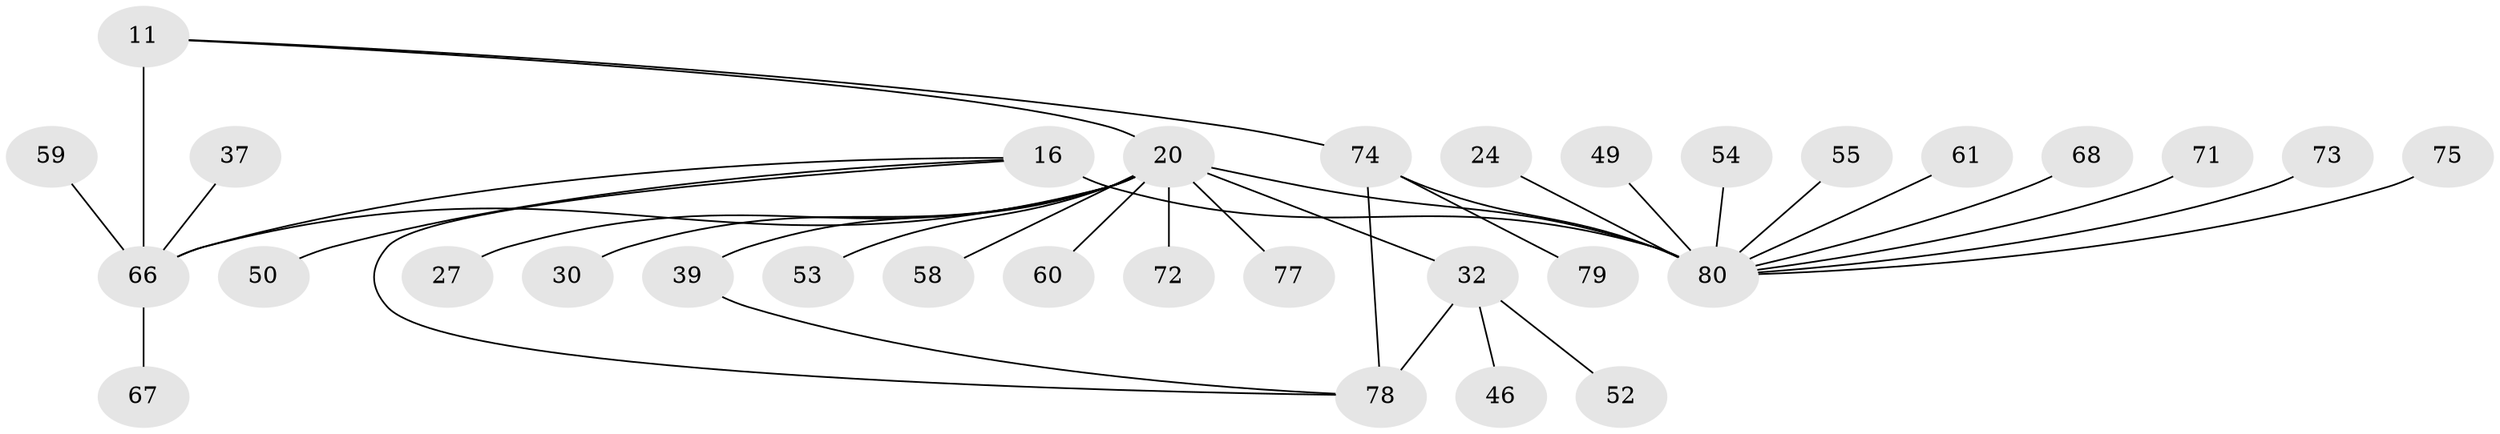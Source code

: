 // original degree distribution, {6: 0.05, 9: 0.025, 8: 0.05, 7: 0.05, 4: 0.0375, 5: 0.05, 3: 0.025, 1: 0.525, 2: 0.1875}
// Generated by graph-tools (version 1.1) at 2025/58/03/04/25 21:58:59]
// undirected, 32 vertices, 37 edges
graph export_dot {
graph [start="1"]
  node [color=gray90,style=filled];
  11 [super="+9"];
  16 [super="+13"];
  20 [super="+19+8"];
  24;
  27;
  30;
  32 [super="+7+25"];
  37;
  39 [super="+29+35"];
  46;
  49 [super="+28"];
  50;
  52;
  53;
  54;
  55 [super="+43"];
  58;
  59;
  60 [super="+41"];
  61;
  66 [super="+12+56+22+36"];
  67;
  68 [super="+57"];
  71 [super="+63"];
  72;
  73;
  74 [super="+70"];
  75;
  77 [super="+31"];
  78 [super="+76"];
  79 [super="+62"];
  80 [super="+65+18+15"];
  11 -- 20 [weight=2];
  11 -- 66 [weight=4];
  11 -- 74;
  16 -- 50;
  16 -- 66;
  16 -- 80 [weight=4];
  16 -- 78;
  20 -- 39 [weight=3];
  20 -- 58;
  20 -- 72;
  20 -- 27;
  20 -- 60;
  20 -- 66 [weight=2];
  20 -- 77;
  20 -- 53;
  20 -- 30;
  20 -- 80 [weight=6];
  20 -- 32 [weight=4];
  24 -- 80;
  32 -- 52;
  32 -- 46;
  32 -- 78;
  37 -- 66;
  39 -- 78;
  49 -- 80;
  54 -- 80;
  55 -- 80;
  59 -- 66;
  61 -- 80;
  66 -- 67;
  68 -- 80;
  71 -- 80;
  73 -- 80;
  74 -- 80;
  74 -- 79;
  74 -- 78 [weight=4];
  75 -- 80;
}
